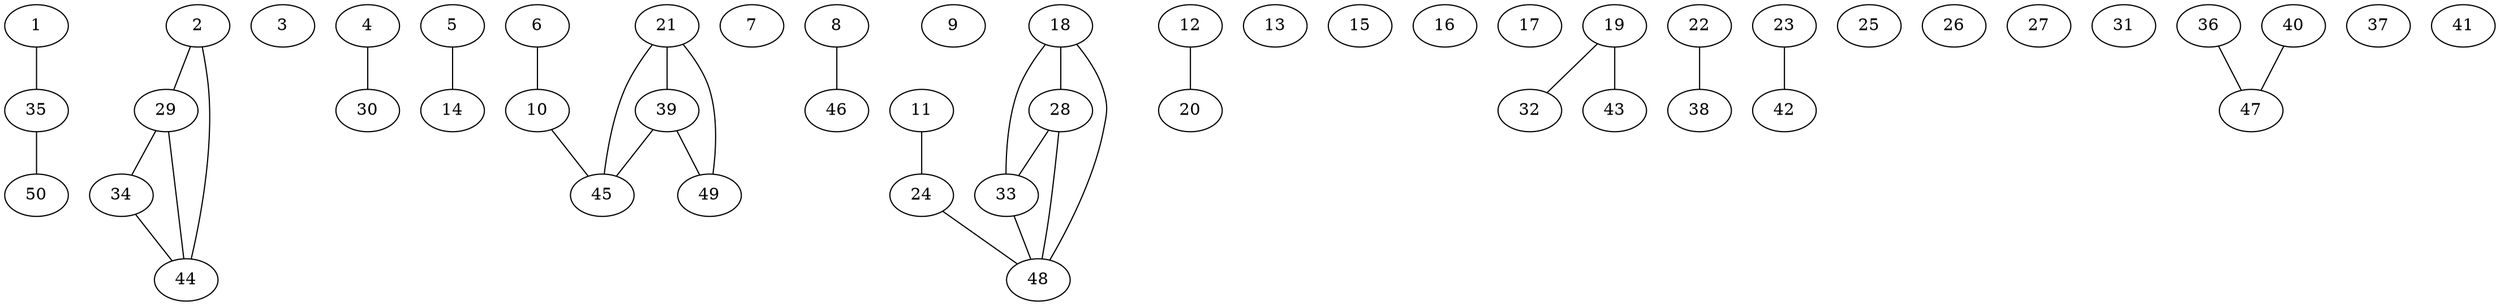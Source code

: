 graph G_1 {
    1;
    2;
    3;
    4;
    5;
    6;
    7;
    8;
    9;
    10;
    11;
    12;
    13;
    14;
    15;
    16;
    17;
    18;
    19;
    20;
    21;
    22;
    23;
    24;
    25;
    26;
    27;
    28;
    29;
    30;
    31;
    32;
    33;
    34;
    35;
    36;
    37;
    38;
    39;
    40;
    41;
    42;
    43;
    44;
    45;
    46;
    47;
    48;
    49;
    50;
    1 -- 35;
    2 -- 29;
    2 -- 44;
    4 -- 30;
    5 -- 14;
    6 -- 10;
    8 -- 46;
    10 -- 45;
    11 -- 24;
    12 -- 20;
    18 -- 28;
    18 -- 33;
    18 -- 48;
    19 -- 32;
    19 -- 43;
    21 -- 39;
    21 -- 45;
    21 -- 49;
    22 -- 38;
    23 -- 42;
    24 -- 48;
    28 -- 33;
    28 -- 48;
    29 -- 34;
    29 -- 44;
    33 -- 48;
    34 -- 44;
    35 -- 50;
    36 -- 47;
    39 -- 45;
    39 -- 49;
    40 -- 47;
}